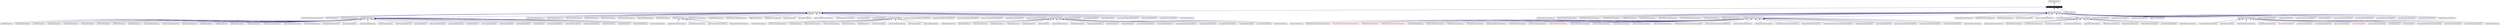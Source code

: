 digraph G
{
  edge [fontname="Helvetica",fontsize=10,labelfontname="Helvetica",labelfontsize=10];
  node [fontname="Helvetica",fontsize=10,shape=record];
  Node1 [label="SgLocatedNodeStorageClass",height=0.2,width=0.4,color="white", fillcolor="black", style="filled" fontcolor="white"];
  Node2 -> Node1 [dir=back,color="midnightblue",fontsize=10,style="solid",fontname="Helvetica"];
  Node2 [label="SgNodeStorageClass",height=0.2,width=0.4,color="black",URL="$classSgNodeStorageClass.html"];
  Node1 -> Node3 [dir=back,color="midnightblue",fontsize=10,style="solid",fontname="Helvetica"];
  Node3 [label="SgExpressionStorageClass",height=0.2,width=0.4,color="black",URL="$classSgExpressionStorageClass.html"];
  Node3 -> Node4 [dir=back,color="midnightblue",fontsize=10,style="solid",fontname="Helvetica"];
  Node4 [label="SgActualArgumentExpressionStorageClass",height=0.2,width=0.4,color="black",URL="$classSgActualArgumentExpressionStorageClass.html"];
  Node3 -> Node5 [dir=back,color="midnightblue",fontsize=10,style="solid",fontname="Helvetica"];
  Node5 [label="SgAsmOpStorageClass",height=0.2,width=0.4,color="black",URL="$classSgAsmOpStorageClass.html"];
  Node3 -> Node6 [dir=back,color="midnightblue",fontsize=10,style="solid",fontname="Helvetica"];
  Node6 [label="SgAsteriskShapeExpStorageClass",height=0.2,width=0.4,color="black",URL="$classSgAsteriskShapeExpStorageClass.html"];
  Node3 -> Node7 [dir=back,color="midnightblue",fontsize=10,style="solid",fontname="Helvetica"];
  Node7 [label="SgBinaryOpStorageClass",height=0.2,width=0.4,color="black",URL="$classSgBinaryOpStorageClass.html"];
  Node7 -> Node8 [dir=back,color="midnightblue",fontsize=10,style="solid",fontname="Helvetica"];
  Node8 [label="SgAddOpStorageClass",height=0.2,width=0.4,color="black",URL="$classSgAddOpStorageClass.html"];
  Node7 -> Node9 [dir=back,color="midnightblue",fontsize=10,style="solid",fontname="Helvetica"];
  Node9 [label="SgAndAssignOpStorageClass",height=0.2,width=0.4,color="black",URL="$classSgAndAssignOpStorageClass.html"];
  Node7 -> Node10 [dir=back,color="midnightblue",fontsize=10,style="solid",fontname="Helvetica"];
  Node10 [label="SgAndOpStorageClass",height=0.2,width=0.4,color="black",URL="$classSgAndOpStorageClass.html"];
  Node7 -> Node11 [dir=back,color="midnightblue",fontsize=10,style="solid",fontname="Helvetica"];
  Node11 [label="SgArrowExpStorageClass",height=0.2,width=0.4,color="black",URL="$classSgArrowExpStorageClass.html"];
  Node7 -> Node12 [dir=back,color="midnightblue",fontsize=10,style="solid",fontname="Helvetica"];
  Node12 [label="SgArrowStarOpStorageClass",height=0.2,width=0.4,color="black",URL="$classSgArrowStarOpStorageClass.html"];
  Node7 -> Node13 [dir=back,color="midnightblue",fontsize=10,style="solid",fontname="Helvetica"];
  Node13 [label="SgAssignOpStorageClass",height=0.2,width=0.4,color="black",URL="$classSgAssignOpStorageClass.html"];
  Node7 -> Node14 [dir=back,color="midnightblue",fontsize=10,style="solid",fontname="Helvetica"];
  Node14 [label="SgBitAndOpStorageClass",height=0.2,width=0.4,color="black",URL="$classSgBitAndOpStorageClass.html"];
  Node7 -> Node15 [dir=back,color="midnightblue",fontsize=10,style="solid",fontname="Helvetica"];
  Node15 [label="SgBitOrOpStorageClass",height=0.2,width=0.4,color="black",URL="$classSgBitOrOpStorageClass.html"];
  Node7 -> Node16 [dir=back,color="midnightblue",fontsize=10,style="solid",fontname="Helvetica"];
  Node16 [label="SgBitXorOpStorageClass",height=0.2,width=0.4,color="black",URL="$classSgBitXorOpStorageClass.html"];
  Node7 -> Node17 [dir=back,color="midnightblue",fontsize=10,style="solid",fontname="Helvetica"];
  Node17 [label="SgCommaOpExpStorageClass",height=0.2,width=0.4,color="black",URL="$classSgCommaOpExpStorageClass.html"];
  Node7 -> Node18 [dir=back,color="midnightblue",fontsize=10,style="solid",fontname="Helvetica"];
  Node18 [label="SgConcatenationOpStorageClass",height=0.2,width=0.4,color="black",URL="$classSgConcatenationOpStorageClass.html"];
  Node7 -> Node19 [dir=back,color="midnightblue",fontsize=10,style="solid",fontname="Helvetica"];
  Node19 [label="SgDivAssignOpStorageClass",height=0.2,width=0.4,color="black",URL="$classSgDivAssignOpStorageClass.html"];
  Node7 -> Node20 [dir=back,color="midnightblue",fontsize=10,style="solid",fontname="Helvetica"];
  Node20 [label="SgDivideOpStorageClass",height=0.2,width=0.4,color="black",URL="$classSgDivideOpStorageClass.html"];
  Node7 -> Node21 [dir=back,color="midnightblue",fontsize=10,style="solid",fontname="Helvetica"];
  Node21 [label="SgDotExpStorageClass",height=0.2,width=0.4,color="black",URL="$classSgDotExpStorageClass.html"];
  Node7 -> Node22 [dir=back,color="midnightblue",fontsize=10,style="solid",fontname="Helvetica"];
  Node22 [label="SgDotStarOpStorageClass",height=0.2,width=0.4,color="black",URL="$classSgDotStarOpStorageClass.html"];
  Node7 -> Node23 [dir=back,color="midnightblue",fontsize=10,style="solid",fontname="Helvetica"];
  Node23 [label="SgEqualityOpStorageClass",height=0.2,width=0.4,color="black",URL="$classSgEqualityOpStorageClass.html"];
  Node7 -> Node24 [dir=back,color="midnightblue",fontsize=10,style="solid",fontname="Helvetica"];
  Node24 [label="SgExponentiationOpStorageClass",height=0.2,width=0.4,color="black",URL="$classSgExponentiationOpStorageClass.html"];
  Node7 -> Node25 [dir=back,color="midnightblue",fontsize=10,style="solid",fontname="Helvetica"];
  Node25 [label="SgGreaterOrEqualOpStorageClass",height=0.2,width=0.4,color="black",URL="$classSgGreaterOrEqualOpStorageClass.html"];
  Node7 -> Node26 [dir=back,color="midnightblue",fontsize=10,style="solid",fontname="Helvetica"];
  Node26 [label="SgGreaterThanOpStorageClass",height=0.2,width=0.4,color="black",URL="$classSgGreaterThanOpStorageClass.html"];
  Node7 -> Node27 [dir=back,color="midnightblue",fontsize=10,style="solid",fontname="Helvetica"];
  Node27 [label="SgIntegerDivideOpStorageClass",height=0.2,width=0.4,color="black",URL="$classSgIntegerDivideOpStorageClass.html"];
  Node7 -> Node28 [dir=back,color="midnightblue",fontsize=10,style="solid",fontname="Helvetica"];
  Node28 [label="SgIorAssignOpStorageClass",height=0.2,width=0.4,color="black",URL="$classSgIorAssignOpStorageClass.html"];
  Node7 -> Node29 [dir=back,color="midnightblue",fontsize=10,style="solid",fontname="Helvetica"];
  Node29 [label="SgLessOrEqualOpStorageClass",height=0.2,width=0.4,color="black",URL="$classSgLessOrEqualOpStorageClass.html"];
  Node7 -> Node30 [dir=back,color="midnightblue",fontsize=10,style="solid",fontname="Helvetica"];
  Node30 [label="SgLessThanOpStorageClass",height=0.2,width=0.4,color="black",URL="$classSgLessThanOpStorageClass.html"];
  Node7 -> Node31 [dir=back,color="midnightblue",fontsize=10,style="solid",fontname="Helvetica"];
  Node31 [label="SgLshiftAssignOpStorageClass",height=0.2,width=0.4,color="black",URL="$classSgLshiftAssignOpStorageClass.html"];
  Node7 -> Node32 [dir=back,color="midnightblue",fontsize=10,style="solid",fontname="Helvetica"];
  Node32 [label="SgLshiftOpStorageClass",height=0.2,width=0.4,color="black",URL="$classSgLshiftOpStorageClass.html"];
  Node7 -> Node33 [dir=back,color="midnightblue",fontsize=10,style="solid",fontname="Helvetica"];
  Node33 [label="SgMinusAssignOpStorageClass",height=0.2,width=0.4,color="black",URL="$classSgMinusAssignOpStorageClass.html"];
  Node7 -> Node34 [dir=back,color="midnightblue",fontsize=10,style="solid",fontname="Helvetica"];
  Node34 [label="SgModAssignOpStorageClass",height=0.2,width=0.4,color="black",URL="$classSgModAssignOpStorageClass.html"];
  Node7 -> Node35 [dir=back,color="midnightblue",fontsize=10,style="solid",fontname="Helvetica"];
  Node35 [label="SgModOpStorageClass",height=0.2,width=0.4,color="black",URL="$classSgModOpStorageClass.html"];
  Node7 -> Node36 [dir=back,color="midnightblue",fontsize=10,style="solid",fontname="Helvetica"];
  Node36 [label="SgMultAssignOpStorageClass",height=0.2,width=0.4,color="black",URL="$classSgMultAssignOpStorageClass.html"];
  Node7 -> Node37 [dir=back,color="midnightblue",fontsize=10,style="solid",fontname="Helvetica"];
  Node37 [label="SgMultiplyOpStorageClass",height=0.2,width=0.4,color="black",URL="$classSgMultiplyOpStorageClass.html"];
  Node7 -> Node38 [dir=back,color="midnightblue",fontsize=10,style="solid",fontname="Helvetica"];
  Node38 [label="SgNotEqualOpStorageClass",height=0.2,width=0.4,color="black",URL="$classSgNotEqualOpStorageClass.html"];
  Node7 -> Node39 [dir=back,color="midnightblue",fontsize=10,style="solid",fontname="Helvetica"];
  Node39 [label="SgOrOpStorageClass",height=0.2,width=0.4,color="black",URL="$classSgOrOpStorageClass.html"];
  Node7 -> Node40 [dir=back,color="midnightblue",fontsize=10,style="solid",fontname="Helvetica"];
  Node40 [label="SgPlusAssignOpStorageClass",height=0.2,width=0.4,color="black",URL="$classSgPlusAssignOpStorageClass.html"];
  Node7 -> Node41 [dir=back,color="midnightblue",fontsize=10,style="solid",fontname="Helvetica"];
  Node41 [label="SgPntrArrRefExpStorageClass",height=0.2,width=0.4,color="black",URL="$classSgPntrArrRefExpStorageClass.html"];
  Node7 -> Node42 [dir=back,color="midnightblue",fontsize=10,style="solid",fontname="Helvetica"];
  Node42 [label="SgRshiftAssignOpStorageClass",height=0.2,width=0.4,color="black",URL="$classSgRshiftAssignOpStorageClass.html"];
  Node7 -> Node43 [dir=back,color="midnightblue",fontsize=10,style="solid",fontname="Helvetica"];
  Node43 [label="SgRshiftOpStorageClass",height=0.2,width=0.4,color="black",URL="$classSgRshiftOpStorageClass.html"];
  Node7 -> Node44 [dir=back,color="midnightblue",fontsize=10,style="solid",fontname="Helvetica"];
  Node44 [label="SgScopeOpStorageClass",height=0.2,width=0.4,color="black",URL="$classSgScopeOpStorageClass.html"];
  Node7 -> Node45 [dir=back,color="midnightblue",fontsize=10,style="solid",fontname="Helvetica"];
  Node45 [label="SgSubtractOpStorageClass",height=0.2,width=0.4,color="black",URL="$classSgSubtractOpStorageClass.html"];
  Node7 -> Node46 [dir=back,color="midnightblue",fontsize=10,style="solid",fontname="Helvetica"];
  Node46 [label="SgXorAssignOpStorageClass",height=0.2,width=0.4,color="black",URL="$classSgXorAssignOpStorageClass.html"];
  Node3 -> Node47 [dir=back,color="midnightblue",fontsize=10,style="solid",fontname="Helvetica"];
  Node47 [label="SgClassNameRefExpStorageClass",height=0.2,width=0.4,color="black",URL="$classSgClassNameRefExpStorageClass.html"];
  Node3 -> Node48 [dir=back,color="midnightblue",fontsize=10,style="solid",fontname="Helvetica"];
  Node48 [label="SgColonShapeExpStorageClass",height=0.2,width=0.4,color="black",URL="$classSgColonShapeExpStorageClass.html"];
  Node3 -> Node49 [dir=back,color="midnightblue",fontsize=10,style="solid",fontname="Helvetica"];
  Node49 [label="SgConditionalExpStorageClass",height=0.2,width=0.4,color="black",URL="$classSgConditionalExpStorageClass.html"];
  Node3 -> Node50 [dir=back,color="midnightblue",fontsize=10,style="solid",fontname="Helvetica"];
  Node50 [label="SgDeleteExpStorageClass",height=0.2,width=0.4,color="black",URL="$classSgDeleteExpStorageClass.html"];
  Node3 -> Node51 [dir=back,color="midnightblue",fontsize=10,style="solid",fontname="Helvetica"];
  Node51 [label="SgExprListExpStorageClass",height=0.2,width=0.4,color="black",URL="$classSgExprListExpStorageClass.html"];
  Node3 -> Node52 [dir=back,color="midnightblue",fontsize=10,style="solid",fontname="Helvetica"];
  Node52 [label="SgFunctionCallExpStorageClass",height=0.2,width=0.4,color="black",URL="$classSgFunctionCallExpStorageClass.html"];
  Node3 -> Node53 [dir=back,color="midnightblue",fontsize=10,style="solid",fontname="Helvetica"];
  Node53 [label="SgFunctionRefExpStorageClass",height=0.2,width=0.4,color="black",URL="$classSgFunctionRefExpStorageClass.html"];
  Node3 -> Node54 [dir=back,color="midnightblue",fontsize=10,style="solid",fontname="Helvetica"];
  Node54 [label="SgImpliedDoStorageClass",height=0.2,width=0.4,color="black",URL="$classSgImpliedDoStorageClass.html"];
  Node3 -> Node55 [dir=back,color="midnightblue",fontsize=10,style="solid",fontname="Helvetica"];
  Node55 [label="SgInitializerStorageClass",height=0.2,width=0.4,color="black",URL="$classSgInitializerStorageClass.html"];
  Node55 -> Node56 [dir=back,color="midnightblue",fontsize=10,style="solid",fontname="Helvetica"];
  Node56 [label="SgAggregateInitializerStorageClass",height=0.2,width=0.4,color="black",URL="$classSgAggregateInitializerStorageClass.html"];
  Node55 -> Node57 [dir=back,color="midnightblue",fontsize=10,style="solid",fontname="Helvetica"];
  Node57 [label="SgAssignInitializerStorageClass",height=0.2,width=0.4,color="black",URL="$classSgAssignInitializerStorageClass.html"];
  Node55 -> Node58 [dir=back,color="midnightblue",fontsize=10,style="solid",fontname="Helvetica"];
  Node58 [label="SgConstructorInitializerStorageClass",height=0.2,width=0.4,color="black",URL="$classSgConstructorInitializerStorageClass.html"];
  Node55 -> Node59 [dir=back,color="midnightblue",fontsize=10,style="solid",fontname="Helvetica"];
  Node59 [label="SgDesignatedInitializerStorageClass",height=0.2,width=0.4,color="black",URL="$classSgDesignatedInitializerStorageClass.html"];
  Node3 -> Node60 [dir=back,color="midnightblue",fontsize=10,style="solid",fontname="Helvetica"];
  Node60 [label="SgIOItemExpressionStorageClass",height=0.2,width=0.4,color="black",URL="$classSgIOItemExpressionStorageClass.html"];
  Node3 -> Node61 [dir=back,color="midnightblue",fontsize=10,style="solid",fontname="Helvetica"];
  Node61 [label="SgLabelRefExpStorageClass",height=0.2,width=0.4,color="black",URL="$classSgLabelRefExpStorageClass.html"];
  Node3 -> Node62 [dir=back,color="midnightblue",fontsize=10,style="solid",fontname="Helvetica"];
  Node62 [label="SgMemberFunctionRefExpStorageClass",height=0.2,width=0.4,color="black",URL="$classSgMemberFunctionRefExpStorageClass.html"];
  Node3 -> Node63 [dir=back,color="midnightblue",fontsize=10,style="solid",fontname="Helvetica"];
  Node63 [label="SgNewExpStorageClass",height=0.2,width=0.4,color="black",URL="$classSgNewExpStorageClass.html"];
  Node3 -> Node64 [dir=back,color="midnightblue",fontsize=10,style="solid",fontname="Helvetica"];
  Node64 [label="SgNullExpressionStorageClass",height=0.2,width=0.4,color="black",URL="$classSgNullExpressionStorageClass.html"];
  Node3 -> Node65 [dir=back,color="midnightblue",fontsize=10,style="solid",fontname="Helvetica"];
  Node65 [label="SgRefExpStorageClass",height=0.2,width=0.4,color="black",URL="$classSgRefExpStorageClass.html"];
  Node3 -> Node66 [dir=back,color="midnightblue",fontsize=10,style="solid",fontname="Helvetica"];
  Node66 [label="SgSizeOfOpStorageClass",height=0.2,width=0.4,color="black",URL="$classSgSizeOfOpStorageClass.html"];
  Node3 -> Node67 [dir=back,color="midnightblue",fontsize=10,style="solid",fontname="Helvetica"];
  Node67 [label="SgStatementExpressionStorageClass",height=0.2,width=0.4,color="black",URL="$classSgStatementExpressionStorageClass.html"];
  Node3 -> Node68 [dir=back,color="midnightblue",fontsize=10,style="solid",fontname="Helvetica"];
  Node68 [label="SgSubscriptExpressionStorageClass",height=0.2,width=0.4,color="black",URL="$classSgSubscriptExpressionStorageClass.html"];
  Node3 -> Node69 [dir=back,color="midnightblue",fontsize=10,style="solid",fontname="Helvetica"];
  Node69 [label="SgThisExpStorageClass",height=0.2,width=0.4,color="black",URL="$classSgThisExpStorageClass.html"];
  Node3 -> Node70 [dir=back,color="midnightblue",fontsize=10,style="solid",fontname="Helvetica"];
  Node70 [label="SgTypeIdOpStorageClass",height=0.2,width=0.4,color="black",URL="$classSgTypeIdOpStorageClass.html"];
  Node3 -> Node71 [dir=back,color="midnightblue",fontsize=10,style="solid",fontname="Helvetica"];
  Node71 [label="SgUnaryOpStorageClass",height=0.2,width=0.4,color="black",URL="$classSgUnaryOpStorageClass.html"];
  Node71 -> Node72 [dir=back,color="midnightblue",fontsize=10,style="solid",fontname="Helvetica"];
  Node72 [label="SgAddressOfOpStorageClass",height=0.2,width=0.4,color="black",URL="$classSgAddressOfOpStorageClass.html"];
  Node71 -> Node73 [dir=back,color="midnightblue",fontsize=10,style="solid",fontname="Helvetica"];
  Node73 [label="SgBitComplementOpStorageClass",height=0.2,width=0.4,color="black",URL="$classSgBitComplementOpStorageClass.html"];
  Node71 -> Node74 [dir=back,color="midnightblue",fontsize=10,style="solid",fontname="Helvetica"];
  Node74 [label="SgCastExpStorageClass",height=0.2,width=0.4,color="black",URL="$classSgCastExpStorageClass.html"];
  Node71 -> Node75 [dir=back,color="midnightblue",fontsize=10,style="solid",fontname="Helvetica"];
  Node75 [label="SgExpressionRootStorageClass",height=0.2,width=0.4,color="black",URL="$classSgExpressionRootStorageClass.html"];
  Node71 -> Node76 [dir=back,color="midnightblue",fontsize=10,style="solid",fontname="Helvetica"];
  Node76 [label="SgMinusMinusOpStorageClass",height=0.2,width=0.4,color="black",URL="$classSgMinusMinusOpStorageClass.html"];
  Node71 -> Node77 [dir=back,color="midnightblue",fontsize=10,style="solid",fontname="Helvetica"];
  Node77 [label="SgMinusOpStorageClass",height=0.2,width=0.4,color="black",URL="$classSgMinusOpStorageClass.html"];
  Node71 -> Node78 [dir=back,color="midnightblue",fontsize=10,style="solid",fontname="Helvetica"];
  Node78 [label="SgNotOpStorageClass",height=0.2,width=0.4,color="black",URL="$classSgNotOpStorageClass.html"];
  Node71 -> Node79 [dir=back,color="midnightblue",fontsize=10,style="solid",fontname="Helvetica"];
  Node79 [label="SgPlusPlusOpStorageClass",height=0.2,width=0.4,color="black",URL="$classSgPlusPlusOpStorageClass.html"];
  Node71 -> Node80 [dir=back,color="midnightblue",fontsize=10,style="solid",fontname="Helvetica"];
  Node80 [label="SgPointerDerefExpStorageClass",height=0.2,width=0.4,color="black",URL="$classSgPointerDerefExpStorageClass.html"];
  Node71 -> Node81 [dir=back,color="midnightblue",fontsize=10,style="solid",fontname="Helvetica"];
  Node81 [label="SgThrowOpStorageClass",height=0.2,width=0.4,color="black",URL="$classSgThrowOpStorageClass.html"];
  Node71 -> Node82 [dir=back,color="midnightblue",fontsize=10,style="solid",fontname="Helvetica"];
  Node82 [label="SgUnaryAddOpStorageClass",height=0.2,width=0.4,color="black",URL="$classSgUnaryAddOpStorageClass.html"];
  Node3 -> Node83 [dir=back,color="midnightblue",fontsize=10,style="solid",fontname="Helvetica"];
  Node83 [label="SgUnknownArrayOrFunctionReferenceStorageClass",height=0.2,width=0.4,color="black",URL="$classSgUnknownArrayOrFunctionReferenceStorageClass.html"];
  Node3 -> Node84 [dir=back,color="midnightblue",fontsize=10,style="solid",fontname="Helvetica"];
  Node84 [label="SgUpcBlocksizeofExpressionStorageClass",height=0.2,width=0.4,color="black",URL="$classSgUpcBlocksizeofExpressionStorageClass.html"];
  Node3 -> Node85 [dir=back,color="midnightblue",fontsize=10,style="solid",fontname="Helvetica"];
  Node85 [label="SgUpcElemsizeofExpressionStorageClass",height=0.2,width=0.4,color="black",URL="$classSgUpcElemsizeofExpressionStorageClass.html"];
  Node3 -> Node86 [dir=back,color="midnightblue",fontsize=10,style="solid",fontname="Helvetica"];
  Node86 [label="SgUpcLocalsizeofExpressionStorageClass",height=0.2,width=0.4,color="black",URL="$classSgUpcLocalsizeofExpressionStorageClass.html"];
  Node3 -> Node87 [dir=back,color="midnightblue",fontsize=10,style="solid",fontname="Helvetica"];
  Node87 [label="SgUseOnlyExpressionStorageClass",height=0.2,width=0.4,color="black",URL="$classSgUseOnlyExpressionStorageClass.html"];
  Node3 -> Node88 [dir=back,color="midnightblue",fontsize=10,style="solid",fontname="Helvetica"];
  Node88 [label="SgUseRenameExpressionStorageClass",height=0.2,width=0.4,color="black",URL="$classSgUseRenameExpressionStorageClass.html"];
  Node3 -> Node89 [dir=back,color="midnightblue",fontsize=10,style="solid",fontname="Helvetica"];
  Node89 [label="SgValueExpStorageClass",height=0.2,width=0.4,color="black",URL="$classSgValueExpStorageClass.html"];
  Node89 -> Node90 [dir=back,color="midnightblue",fontsize=10,style="solid",fontname="Helvetica"];
  Node90 [label="SgBoolValExpStorageClass",height=0.2,width=0.4,color="black",URL="$classSgBoolValExpStorageClass.html"];
  Node89 -> Node91 [dir=back,color="midnightblue",fontsize=10,style="solid",fontname="Helvetica"];
  Node91 [label="SgCharValStorageClass",height=0.2,width=0.4,color="black",URL="$classSgCharValStorageClass.html"];
  Node89 -> Node92 [dir=back,color="midnightblue",fontsize=10,style="solid",fontname="Helvetica"];
  Node92 [label="SgComplexValStorageClass",height=0.2,width=0.4,color="black",URL="$classSgComplexValStorageClass.html"];
  Node89 -> Node93 [dir=back,color="midnightblue",fontsize=10,style="solid",fontname="Helvetica"];
  Node93 [label="SgDoubleValStorageClass",height=0.2,width=0.4,color="black",URL="$classSgDoubleValStorageClass.html"];
  Node89 -> Node94 [dir=back,color="midnightblue",fontsize=10,style="solid",fontname="Helvetica"];
  Node94 [label="SgEnumValStorageClass",height=0.2,width=0.4,color="black",URL="$classSgEnumValStorageClass.html"];
  Node89 -> Node95 [dir=back,color="midnightblue",fontsize=10,style="solid",fontname="Helvetica"];
  Node95 [label="SgFloatValStorageClass",height=0.2,width=0.4,color="black",URL="$classSgFloatValStorageClass.html"];
  Node89 -> Node96 [dir=back,color="midnightblue",fontsize=10,style="solid",fontname="Helvetica"];
  Node96 [label="SgIntValStorageClass",height=0.2,width=0.4,color="black",URL="$classSgIntValStorageClass.html"];
  Node89 -> Node97 [dir=back,color="midnightblue",fontsize=10,style="solid",fontname="Helvetica"];
  Node97 [label="SgLongDoubleValStorageClass",height=0.2,width=0.4,color="black",URL="$classSgLongDoubleValStorageClass.html"];
  Node89 -> Node98 [dir=back,color="midnightblue",fontsize=10,style="solid",fontname="Helvetica"];
  Node98 [label="SgLongIntValStorageClass",height=0.2,width=0.4,color="black",URL="$classSgLongIntValStorageClass.html"];
  Node89 -> Node99 [dir=back,color="midnightblue",fontsize=10,style="solid",fontname="Helvetica"];
  Node99 [label="SgLongLongIntValStorageClass",height=0.2,width=0.4,color="black",URL="$classSgLongLongIntValStorageClass.html"];
  Node89 -> Node100 [dir=back,color="midnightblue",fontsize=10,style="solid",fontname="Helvetica"];
  Node100 [label="SgShortValStorageClass",height=0.2,width=0.4,color="black",URL="$classSgShortValStorageClass.html"];
  Node89 -> Node101 [dir=back,color="midnightblue",fontsize=10,style="solid",fontname="Helvetica"];
  Node101 [label="SgStringValStorageClass",height=0.2,width=0.4,color="black",URL="$classSgStringValStorageClass.html"];
  Node89 -> Node102 [dir=back,color="midnightblue",fontsize=10,style="solid",fontname="Helvetica"];
  Node102 [label="SgUnsignedCharValStorageClass",height=0.2,width=0.4,color="black",URL="$classSgUnsignedCharValStorageClass.html"];
  Node89 -> Node103 [dir=back,color="midnightblue",fontsize=10,style="solid",fontname="Helvetica"];
  Node103 [label="SgUnsignedIntValStorageClass",height=0.2,width=0.4,color="black",URL="$classSgUnsignedIntValStorageClass.html"];
  Node89 -> Node104 [dir=back,color="midnightblue",fontsize=10,style="solid",fontname="Helvetica"];
  Node104 [label="SgUnsignedLongLongIntValStorageClass",height=0.2,width=0.4,color="black",URL="$classSgUnsignedLongLongIntValStorageClass.html"];
  Node89 -> Node105 [dir=back,color="midnightblue",fontsize=10,style="solid",fontname="Helvetica"];
  Node105 [label="SgUnsignedLongValStorageClass",height=0.2,width=0.4,color="black",URL="$classSgUnsignedLongValStorageClass.html"];
  Node89 -> Node106 [dir=back,color="midnightblue",fontsize=10,style="solid",fontname="Helvetica"];
  Node106 [label="SgUnsignedShortValStorageClass",height=0.2,width=0.4,color="black",URL="$classSgUnsignedShortValStorageClass.html"];
  Node89 -> Node107 [dir=back,color="midnightblue",fontsize=10,style="solid",fontname="Helvetica"];
  Node107 [label="SgUpcMythreadStorageClass",height=0.2,width=0.4,color="black",URL="$classSgUpcMythreadStorageClass.html"];
  Node89 -> Node108 [dir=back,color="midnightblue",fontsize=10,style="solid",fontname="Helvetica"];
  Node108 [label="SgUpcThreadsStorageClass",height=0.2,width=0.4,color="black",URL="$classSgUpcThreadsStorageClass.html"];
  Node89 -> Node109 [dir=back,color="midnightblue",fontsize=10,style="solid",fontname="Helvetica"];
  Node109 [label="SgWcharValStorageClass",height=0.2,width=0.4,color="black",URL="$classSgWcharValStorageClass.html"];
  Node3 -> Node110 [dir=back,color="midnightblue",fontsize=10,style="solid",fontname="Helvetica"];
  Node110 [label="SgVarArgCopyOpStorageClass",height=0.2,width=0.4,color="black",URL="$classSgVarArgCopyOpStorageClass.html"];
  Node3 -> Node111 [dir=back,color="midnightblue",fontsize=10,style="solid",fontname="Helvetica"];
  Node111 [label="SgVarArgEndOpStorageClass",height=0.2,width=0.4,color="black",URL="$classSgVarArgEndOpStorageClass.html"];
  Node3 -> Node112 [dir=back,color="midnightblue",fontsize=10,style="solid",fontname="Helvetica"];
  Node112 [label="SgVarArgOpStorageClass",height=0.2,width=0.4,color="black",URL="$classSgVarArgOpStorageClass.html"];
  Node3 -> Node113 [dir=back,color="midnightblue",fontsize=10,style="solid",fontname="Helvetica"];
  Node113 [label="SgVarArgStartOneOperandOpStorageClass",height=0.2,width=0.4,color="black",URL="$classSgVarArgStartOneOperandOpStorageClass.html"];
  Node3 -> Node114 [dir=back,color="midnightblue",fontsize=10,style="solid",fontname="Helvetica"];
  Node114 [label="SgVarArgStartOpStorageClass",height=0.2,width=0.4,color="black",URL="$classSgVarArgStartOpStorageClass.html"];
  Node3 -> Node115 [dir=back,color="midnightblue",fontsize=10,style="solid",fontname="Helvetica"];
  Node115 [label="SgVariantExpressionStorageClass",height=0.2,width=0.4,color="black",URL="$classSgVariantExpressionStorageClass.html"];
  Node3 -> Node116 [dir=back,color="midnightblue",fontsize=10,style="solid",fontname="Helvetica"];
  Node116 [label="SgVarRefExpStorageClass",height=0.2,width=0.4,color="black",URL="$classSgVarRefExpStorageClass.html"];
  Node1 -> Node117 [dir=back,color="midnightblue",fontsize=10,style="solid",fontname="Helvetica"];
  Node117 [label="SgStatementStorageClass",height=0.2,width=0.4,color="black",URL="$classSgStatementStorageClass.html"];
  Node117 -> Node118 [dir=back,color="midnightblue",fontsize=10,style="solid",fontname="Helvetica"];
  Node118 [label="SgAllocateStatementStorageClass",height=0.2,width=0.4,color="black",URL="$classSgAllocateStatementStorageClass.html"];
  Node117 -> Node119 [dir=back,color="midnightblue",fontsize=10,style="solid",fontname="Helvetica"];
  Node119 [label="SgArithmeticIfStatementStorageClass",height=0.2,width=0.4,color="black",URL="$classSgArithmeticIfStatementStorageClass.html"];
  Node117 -> Node120 [dir=back,color="midnightblue",fontsize=10,style="solid",fontname="Helvetica"];
  Node120 [label="SgAssignedGotoStatementStorageClass",height=0.2,width=0.4,color="black",URL="$classSgAssignedGotoStatementStorageClass.html"];
  Node117 -> Node121 [dir=back,color="midnightblue",fontsize=10,style="solid",fontname="Helvetica"];
  Node121 [label="SgAssignStatementStorageClass",height=0.2,width=0.4,color="black",URL="$classSgAssignStatementStorageClass.html"];
  Node117 -> Node122 [dir=back,color="midnightblue",fontsize=10,style="solid",fontname="Helvetica"];
  Node122 [label="SgBreakStmtStorageClass",height=0.2,width=0.4,color="black",URL="$classSgBreakStmtStorageClass.html"];
  Node117 -> Node123 [dir=back,color="midnightblue",fontsize=10,style="solid",fontname="Helvetica"];
  Node123 [label="SgCaseOptionStmtStorageClass",height=0.2,width=0.4,color="black",URL="$classSgCaseOptionStmtStorageClass.html"];
  Node117 -> Node124 [dir=back,color="midnightblue",fontsize=10,style="solid",fontname="Helvetica"];
  Node124 [label="SgCatchStatementSeqStorageClass",height=0.2,width=0.4,color="black",URL="$classSgCatchStatementSeqStorageClass.html"];
  Node117 -> Node125 [dir=back,color="midnightblue",fontsize=10,style="solid",fontname="Helvetica"];
  Node125 [label="SgComputedGotoStatementStorageClass",height=0.2,width=0.4,color="black",URL="$classSgComputedGotoStatementStorageClass.html"];
  Node117 -> Node126 [dir=back,color="midnightblue",fontsize=10,style="solid",fontname="Helvetica"];
  Node126 [label="SgContinueStmtStorageClass",height=0.2,width=0.4,color="black",URL="$classSgContinueStmtStorageClass.html"];
  Node117 -> Node127 [dir=back,color="midnightblue",fontsize=10,style="solid",fontname="Helvetica"];
  Node127 [label="SgDeallocateStatementStorageClass",height=0.2,width=0.4,color="black",URL="$classSgDeallocateStatementStorageClass.html"];
  Node117 -> Node128 [dir=back,color="midnightblue",fontsize=10,style="solid",fontname="Helvetica"];
  Node128 [label="SgDeclarationStatementStorageClass",height=0.2,width=0.4,color="black",URL="$classSgDeclarationStatementStorageClass.html"];
  Node128 -> Node129 [dir=back,color="midnightblue",fontsize=10,style="solid",fontname="Helvetica"];
  Node129 [label="SgAsmStmtStorageClass",height=0.2,width=0.4,color="black",URL="$classSgAsmStmtStorageClass.html"];
  Node128 -> Node130 [dir=back,color="midnightblue",fontsize=10,style="solid",fontname="Helvetica"];
  Node130 [label="SgAttributeSpecificationStatementStorageClass",height=0.2,width=0.4,color="black",URL="$classSgAttributeSpecificationStatementStorageClass.html"];
  Node128 -> Node131 [dir=back,color="midnightblue",fontsize=10,style="solid",fontname="Helvetica"];
  Node131 [label="SgC_PreprocessorDirectiveStatementStorageClass",height=0.2,width=0.4,color="red",URL="$classSgC__PreprocessorDirectiveStatementStorageClass.html"];
  Node128 -> Node132 [dir=back,color="midnightblue",fontsize=10,style="solid",fontname="Helvetica"];
  Node132 [label="SgClassDeclarationStorageClass",height=0.2,width=0.4,color="red",URL="$classSgClassDeclarationStorageClass.html"];
  Node128 -> Node133 [dir=back,color="midnightblue",fontsize=10,style="solid",fontname="Helvetica"];
  Node133 [label="SgClinkageDeclarationStatementStorageClass",height=0.2,width=0.4,color="red",URL="$classSgClinkageDeclarationStatementStorageClass.html"];
  Node128 -> Node134 [dir=back,color="midnightblue",fontsize=10,style="solid",fontname="Helvetica"];
  Node134 [label="SgCommonBlockStorageClass",height=0.2,width=0.4,color="black",URL="$classSgCommonBlockStorageClass.html"];
  Node128 -> Node135 [dir=back,color="midnightblue",fontsize=10,style="solid",fontname="Helvetica"];
  Node135 [label="SgContainsStatementStorageClass",height=0.2,width=0.4,color="black",URL="$classSgContainsStatementStorageClass.html"];
  Node128 -> Node136 [dir=back,color="midnightblue",fontsize=10,style="solid",fontname="Helvetica"];
  Node136 [label="SgCtorInitializerListStorageClass",height=0.2,width=0.4,color="black",URL="$classSgCtorInitializerListStorageClass.html"];
  Node128 -> Node137 [dir=back,color="midnightblue",fontsize=10,style="solid",fontname="Helvetica"];
  Node137 [label="SgEnumDeclarationStorageClass",height=0.2,width=0.4,color="black",URL="$classSgEnumDeclarationStorageClass.html"];
  Node128 -> Node138 [dir=back,color="midnightblue",fontsize=10,style="solid",fontname="Helvetica"];
  Node138 [label="SgEquivalenceStatementStorageClass",height=0.2,width=0.4,color="black",URL="$classSgEquivalenceStatementStorageClass.html"];
  Node128 -> Node139 [dir=back,color="midnightblue",fontsize=10,style="solid",fontname="Helvetica"];
  Node139 [label="SgFormatStatementStorageClass",height=0.2,width=0.4,color="black",URL="$classSgFormatStatementStorageClass.html"];
  Node128 -> Node140 [dir=back,color="midnightblue",fontsize=10,style="solid",fontname="Helvetica"];
  Node140 [label="SgFortranIncludeLineStorageClass",height=0.2,width=0.4,color="black",URL="$classSgFortranIncludeLineStorageClass.html"];
  Node128 -> Node141 [dir=back,color="midnightblue",fontsize=10,style="solid",fontname="Helvetica"];
  Node141 [label="SgFunctionDeclarationStorageClass",height=0.2,width=0.4,color="red",URL="$classSgFunctionDeclarationStorageClass.html"];
  Node128 -> Node142 [dir=back,color="midnightblue",fontsize=10,style="solid",fontname="Helvetica"];
  Node142 [label="SgFunctionParameterListStorageClass",height=0.2,width=0.4,color="black",URL="$classSgFunctionParameterListStorageClass.html"];
  Node128 -> Node143 [dir=back,color="midnightblue",fontsize=10,style="solid",fontname="Helvetica"];
  Node143 [label="SgImplicitStatementStorageClass",height=0.2,width=0.4,color="black",URL="$classSgImplicitStatementStorageClass.html"];
  Node128 -> Node144 [dir=back,color="midnightblue",fontsize=10,style="solid",fontname="Helvetica"];
  Node144 [label="SgImportStatementStorageClass",height=0.2,width=0.4,color="black",URL="$classSgImportStatementStorageClass.html"];
  Node128 -> Node145 [dir=back,color="midnightblue",fontsize=10,style="solid",fontname="Helvetica"];
  Node145 [label="SgInterfaceStatementStorageClass",height=0.2,width=0.4,color="black",URL="$classSgInterfaceStatementStorageClass.html"];
  Node128 -> Node146 [dir=back,color="midnightblue",fontsize=10,style="solid",fontname="Helvetica"];
  Node146 [label="SgNamelistStatementStorageClass",height=0.2,width=0.4,color="black",URL="$classSgNamelistStatementStorageClass.html"];
  Node128 -> Node147 [dir=back,color="midnightblue",fontsize=10,style="solid",fontname="Helvetica"];
  Node147 [label="SgNamespaceAliasDeclarationStatementStorageClass",height=0.2,width=0.4,color="black",URL="$classSgNamespaceAliasDeclarationStatementStorageClass.html"];
  Node128 -> Node148 [dir=back,color="midnightblue",fontsize=10,style="solid",fontname="Helvetica"];
  Node148 [label="SgNamespaceDeclarationStatementStorageClass",height=0.2,width=0.4,color="black",URL="$classSgNamespaceDeclarationStatementStorageClass.html"];
  Node128 -> Node149 [dir=back,color="midnightblue",fontsize=10,style="solid",fontname="Helvetica"];
  Node149 [label="SgParameterStatementStorageClass",height=0.2,width=0.4,color="black",URL="$classSgParameterStatementStorageClass.html"];
  Node128 -> Node150 [dir=back,color="midnightblue",fontsize=10,style="solid",fontname="Helvetica"];
  Node150 [label="SgPragmaDeclarationStorageClass",height=0.2,width=0.4,color="black",URL="$classSgPragmaDeclarationStorageClass.html"];
  Node128 -> Node151 [dir=back,color="midnightblue",fontsize=10,style="solid",fontname="Helvetica"];
  Node151 [label="SgStatementFunctionStatementStorageClass",height=0.2,width=0.4,color="black",URL="$classSgStatementFunctionStatementStorageClass.html"];
  Node128 -> Node152 [dir=back,color="midnightblue",fontsize=10,style="solid",fontname="Helvetica"];
  Node152 [label="SgTemplateDeclarationStorageClass",height=0.2,width=0.4,color="black",URL="$classSgTemplateDeclarationStorageClass.html"];
  Node128 -> Node153 [dir=back,color="midnightblue",fontsize=10,style="solid",fontname="Helvetica"];
  Node153 [label="SgTemplateInstantiationDirectiveStatementStorageClass",height=0.2,width=0.4,color="black",URL="$classSgTemplateInstantiationDirectiveStatementStorageClass.html"];
  Node128 -> Node154 [dir=back,color="midnightblue",fontsize=10,style="solid",fontname="Helvetica"];
  Node154 [label="SgTypedefDeclarationStorageClass",height=0.2,width=0.4,color="black",URL="$classSgTypedefDeclarationStorageClass.html"];
  Node128 -> Node155 [dir=back,color="midnightblue",fontsize=10,style="solid",fontname="Helvetica"];
  Node155 [label="SgUseStatementStorageClass",height=0.2,width=0.4,color="black",URL="$classSgUseStatementStorageClass.html"];
  Node128 -> Node156 [dir=back,color="midnightblue",fontsize=10,style="solid",fontname="Helvetica"];
  Node156 [label="SgUsingDeclarationStatementStorageClass",height=0.2,width=0.4,color="black",URL="$classSgUsingDeclarationStatementStorageClass.html"];
  Node128 -> Node157 [dir=back,color="midnightblue",fontsize=10,style="solid",fontname="Helvetica"];
  Node157 [label="SgUsingDirectiveStatementStorageClass",height=0.2,width=0.4,color="black",URL="$classSgUsingDirectiveStatementStorageClass.html"];
  Node128 -> Node158 [dir=back,color="midnightblue",fontsize=10,style="solid",fontname="Helvetica"];
  Node158 [label="SgVariableDeclarationStorageClass",height=0.2,width=0.4,color="black",URL="$classSgVariableDeclarationStorageClass.html"];
  Node128 -> Node159 [dir=back,color="midnightblue",fontsize=10,style="solid",fontname="Helvetica"];
  Node159 [label="SgVariableDefinitionStorageClass",height=0.2,width=0.4,color="black",URL="$classSgVariableDefinitionStorageClass.html"];
  Node117 -> Node160 [dir=back,color="midnightblue",fontsize=10,style="solid",fontname="Helvetica"];
  Node160 [label="SgDefaultOptionStmtStorageClass",height=0.2,width=0.4,color="black",URL="$classSgDefaultOptionStmtStorageClass.html"];
  Node117 -> Node161 [dir=back,color="midnightblue",fontsize=10,style="solid",fontname="Helvetica"];
  Node161 [label="SgElseWhereStatementStorageClass",height=0.2,width=0.4,color="black",URL="$classSgElseWhereStatementStorageClass.html"];
  Node117 -> Node162 [dir=back,color="midnightblue",fontsize=10,style="solid",fontname="Helvetica"];
  Node162 [label="SgExprStatementStorageClass",height=0.2,width=0.4,color="black",URL="$classSgExprStatementStorageClass.html"];
  Node117 -> Node163 [dir=back,color="midnightblue",fontsize=10,style="solid",fontname="Helvetica"];
  Node163 [label="SgForInitStatementStorageClass",height=0.2,width=0.4,color="black",URL="$classSgForInitStatementStorageClass.html"];
  Node117 -> Node164 [dir=back,color="midnightblue",fontsize=10,style="solid",fontname="Helvetica"];
  Node164 [label="SgFunctionTypeTableStorageClass",height=0.2,width=0.4,color="black",URL="$classSgFunctionTypeTableStorageClass.html"];
  Node117 -> Node165 [dir=back,color="midnightblue",fontsize=10,style="solid",fontname="Helvetica"];
  Node165 [label="SgGotoStatementStorageClass",height=0.2,width=0.4,color="black",URL="$classSgGotoStatementStorageClass.html"];
  Node117 -> Node166 [dir=back,color="midnightblue",fontsize=10,style="solid",fontname="Helvetica"];
  Node166 [label="SgIOStatementStorageClass",height=0.2,width=0.4,color="black",URL="$classSgIOStatementStorageClass.html"];
  Node166 -> Node167 [dir=back,color="midnightblue",fontsize=10,style="solid",fontname="Helvetica"];
  Node167 [label="SgBackspaceStatementStorageClass",height=0.2,width=0.4,color="black",URL="$classSgBackspaceStatementStorageClass.html"];
  Node166 -> Node168 [dir=back,color="midnightblue",fontsize=10,style="solid",fontname="Helvetica"];
  Node168 [label="SgCloseStatementStorageClass",height=0.2,width=0.4,color="black",URL="$classSgCloseStatementStorageClass.html"];
  Node166 -> Node169 [dir=back,color="midnightblue",fontsize=10,style="solid",fontname="Helvetica"];
  Node169 [label="SgEndfileStatementStorageClass",height=0.2,width=0.4,color="black",URL="$classSgEndfileStatementStorageClass.html"];
  Node166 -> Node170 [dir=back,color="midnightblue",fontsize=10,style="solid",fontname="Helvetica"];
  Node170 [label="SgFlushStatementStorageClass",height=0.2,width=0.4,color="black",URL="$classSgFlushStatementStorageClass.html"];
  Node166 -> Node171 [dir=back,color="midnightblue",fontsize=10,style="solid",fontname="Helvetica"];
  Node171 [label="SgInquireStatementStorageClass",height=0.2,width=0.4,color="black",URL="$classSgInquireStatementStorageClass.html"];
  Node166 -> Node172 [dir=back,color="midnightblue",fontsize=10,style="solid",fontname="Helvetica"];
  Node172 [label="SgOpenStatementStorageClass",height=0.2,width=0.4,color="black",URL="$classSgOpenStatementStorageClass.html"];
  Node166 -> Node173 [dir=back,color="midnightblue",fontsize=10,style="solid",fontname="Helvetica"];
  Node173 [label="SgPrintStatementStorageClass",height=0.2,width=0.4,color="black",URL="$classSgPrintStatementStorageClass.html"];
  Node166 -> Node174 [dir=back,color="midnightblue",fontsize=10,style="solid",fontname="Helvetica"];
  Node174 [label="SgReadStatementStorageClass",height=0.2,width=0.4,color="black",URL="$classSgReadStatementStorageClass.html"];
  Node166 -> Node175 [dir=back,color="midnightblue",fontsize=10,style="solid",fontname="Helvetica"];
  Node175 [label="SgRewindStatementStorageClass",height=0.2,width=0.4,color="black",URL="$classSgRewindStatementStorageClass.html"];
  Node166 -> Node176 [dir=back,color="midnightblue",fontsize=10,style="solid",fontname="Helvetica"];
  Node176 [label="SgWaitStatementStorageClass",height=0.2,width=0.4,color="black",URL="$classSgWaitStatementStorageClass.html"];
  Node166 -> Node177 [dir=back,color="midnightblue",fontsize=10,style="solid",fontname="Helvetica"];
  Node177 [label="SgWriteStatementStorageClass",height=0.2,width=0.4,color="black",URL="$classSgWriteStatementStorageClass.html"];
  Node117 -> Node178 [dir=back,color="midnightblue",fontsize=10,style="solid",fontname="Helvetica"];
  Node178 [label="SgLabelStatementStorageClass",height=0.2,width=0.4,color="black",URL="$classSgLabelStatementStorageClass.html"];
  Node117 -> Node179 [dir=back,color="midnightblue",fontsize=10,style="solid",fontname="Helvetica"];
  Node179 [label="SgNullifyStatementStorageClass",height=0.2,width=0.4,color="black",URL="$classSgNullifyStatementStorageClass.html"];
  Node117 -> Node180 [dir=back,color="midnightblue",fontsize=10,style="solid",fontname="Helvetica"];
  Node180 [label="SgNullStatementStorageClass",height=0.2,width=0.4,color="black",URL="$classSgNullStatementStorageClass.html"];
  Node117 -> Node181 [dir=back,color="midnightblue",fontsize=10,style="solid",fontname="Helvetica"];
  Node181 [label="SgReturnStmtStorageClass",height=0.2,width=0.4,color="black",URL="$classSgReturnStmtStorageClass.html"];
  Node117 -> Node182 [dir=back,color="midnightblue",fontsize=10,style="solid",fontname="Helvetica"];
  Node182 [label="SgScopeStatementStorageClass",height=0.2,width=0.4,color="black",URL="$classSgScopeStatementStorageClass.html"];
  Node182 -> Node183 [dir=back,color="midnightblue",fontsize=10,style="solid",fontname="Helvetica"];
  Node183 [label="SgAssociateStatementStorageClass",height=0.2,width=0.4,color="black",URL="$classSgAssociateStatementStorageClass.html"];
  Node182 -> Node184 [dir=back,color="midnightblue",fontsize=10,style="solid",fontname="Helvetica"];
  Node184 [label="SgBasicBlockStorageClass",height=0.2,width=0.4,color="black",URL="$classSgBasicBlockStorageClass.html"];
  Node182 -> Node185 [dir=back,color="midnightblue",fontsize=10,style="solid",fontname="Helvetica"];
  Node185 [label="SgBlockDataStatementStorageClass",height=0.2,width=0.4,color="black",URL="$classSgBlockDataStatementStorageClass.html"];
  Node182 -> Node186 [dir=back,color="midnightblue",fontsize=10,style="solid",fontname="Helvetica"];
  Node186 [label="SgCatchOptionStmtStorageClass",height=0.2,width=0.4,color="black",URL="$classSgCatchOptionStmtStorageClass.html"];
  Node182 -> Node187 [dir=back,color="midnightblue",fontsize=10,style="solid",fontname="Helvetica"];
  Node187 [label="SgClassDefinitionStorageClass",height=0.2,width=0.4,color="red",URL="$classSgClassDefinitionStorageClass.html"];
  Node182 -> Node188 [dir=back,color="midnightblue",fontsize=10,style="solid",fontname="Helvetica"];
  Node188 [label="SgDoWhileStmtStorageClass",height=0.2,width=0.4,color="black",URL="$classSgDoWhileStmtStorageClass.html"];
  Node182 -> Node189 [dir=back,color="midnightblue",fontsize=10,style="solid",fontname="Helvetica"];
  Node189 [label="SgForAllStatementStorageClass",height=0.2,width=0.4,color="black",URL="$classSgForAllStatementStorageClass.html"];
  Node182 -> Node190 [dir=back,color="midnightblue",fontsize=10,style="solid",fontname="Helvetica"];
  Node190 [label="SgForStatementStorageClass",height=0.2,width=0.4,color="black",URL="$classSgForStatementStorageClass.html"];
  Node182 -> Node191 [dir=back,color="midnightblue",fontsize=10,style="solid",fontname="Helvetica"];
  Node191 [label="SgFortranDoStorageClass",height=0.2,width=0.4,color="red",URL="$classSgFortranDoStorageClass.html"];
  Node182 -> Node192 [dir=back,color="midnightblue",fontsize=10,style="solid",fontname="Helvetica"];
  Node192 [label="SgFunctionDefinitionStorageClass",height=0.2,width=0.4,color="black",URL="$classSgFunctionDefinitionStorageClass.html"];
  Node182 -> Node193 [dir=back,color="midnightblue",fontsize=10,style="solid",fontname="Helvetica"];
  Node193 [label="SgGlobalStorageClass",height=0.2,width=0.4,color="black",URL="$classSgGlobalStorageClass.html"];
  Node182 -> Node194 [dir=back,color="midnightblue",fontsize=10,style="solid",fontname="Helvetica"];
  Node194 [label="SgIfStmtStorageClass",height=0.2,width=0.4,color="black",URL="$classSgIfStmtStorageClass.html"];
  Node182 -> Node195 [dir=back,color="midnightblue",fontsize=10,style="solid",fontname="Helvetica"];
  Node195 [label="SgNamespaceDefinitionStatementStorageClass",height=0.2,width=0.4,color="black",URL="$classSgNamespaceDefinitionStatementStorageClass.html"];
  Node182 -> Node196 [dir=back,color="midnightblue",fontsize=10,style="solid",fontname="Helvetica"];
  Node196 [label="SgSwitchStatementStorageClass",height=0.2,width=0.4,color="black",URL="$classSgSwitchStatementStorageClass.html"];
  Node182 -> Node197 [dir=back,color="midnightblue",fontsize=10,style="solid",fontname="Helvetica"];
  Node197 [label="SgUpcForAllStatementStorageClass",height=0.2,width=0.4,color="black",URL="$classSgUpcForAllStatementStorageClass.html"];
  Node182 -> Node198 [dir=back,color="midnightblue",fontsize=10,style="solid",fontname="Helvetica"];
  Node198 [label="SgWhileStmtStorageClass",height=0.2,width=0.4,color="black",URL="$classSgWhileStmtStorageClass.html"];
  Node117 -> Node199 [dir=back,color="midnightblue",fontsize=10,style="solid",fontname="Helvetica"];
  Node199 [label="SgSequenceStatementStorageClass",height=0.2,width=0.4,color="black",URL="$classSgSequenceStatementStorageClass.html"];
  Node117 -> Node200 [dir=back,color="midnightblue",fontsize=10,style="solid",fontname="Helvetica"];
  Node200 [label="SgSpawnStmtStorageClass",height=0.2,width=0.4,color="black",URL="$classSgSpawnStmtStorageClass.html"];
  Node117 -> Node201 [dir=back,color="midnightblue",fontsize=10,style="solid",fontname="Helvetica"];
  Node201 [label="SgStopOrPauseStatementStorageClass",height=0.2,width=0.4,color="black",URL="$classSgStopOrPauseStatementStorageClass.html"];
  Node117 -> Node202 [dir=back,color="midnightblue",fontsize=10,style="solid",fontname="Helvetica"];
  Node202 [label="SgTryStmtStorageClass",height=0.2,width=0.4,color="black",URL="$classSgTryStmtStorageClass.html"];
  Node117 -> Node203 [dir=back,color="midnightblue",fontsize=10,style="solid",fontname="Helvetica"];
  Node203 [label="SgUpcBarrierStatementStorageClass",height=0.2,width=0.4,color="black",URL="$classSgUpcBarrierStatementStorageClass.html"];
  Node117 -> Node204 [dir=back,color="midnightblue",fontsize=10,style="solid",fontname="Helvetica"];
  Node204 [label="SgUpcFenceStatementStorageClass",height=0.2,width=0.4,color="black",URL="$classSgUpcFenceStatementStorageClass.html"];
  Node117 -> Node205 [dir=back,color="midnightblue",fontsize=10,style="solid",fontname="Helvetica"];
  Node205 [label="SgUpcNotifyStatementStorageClass",height=0.2,width=0.4,color="black",URL="$classSgUpcNotifyStatementStorageClass.html"];
  Node117 -> Node206 [dir=back,color="midnightblue",fontsize=10,style="solid",fontname="Helvetica"];
  Node206 [label="SgUpcWaitStatementStorageClass",height=0.2,width=0.4,color="black",URL="$classSgUpcWaitStatementStorageClass.html"];
  Node117 -> Node207 [dir=back,color="midnightblue",fontsize=10,style="solid",fontname="Helvetica"];
  Node207 [label="SgVariantStatementStorageClass",height=0.2,width=0.4,color="black",URL="$classSgVariantStatementStorageClass.html"];
  Node117 -> Node208 [dir=back,color="midnightblue",fontsize=10,style="solid",fontname="Helvetica"];
  Node208 [label="SgWhereStatementStorageClass",height=0.2,width=0.4,color="black",URL="$classSgWhereStatementStorageClass.html"];
  Node1 -> Node209 [dir=back,color="midnightblue",fontsize=10,style="solid",fontname="Helvetica"];
  Node209 [label="SgTokenStorageClass",height=0.2,width=0.4,color="black",URL="$classSgTokenStorageClass.html"];
}
